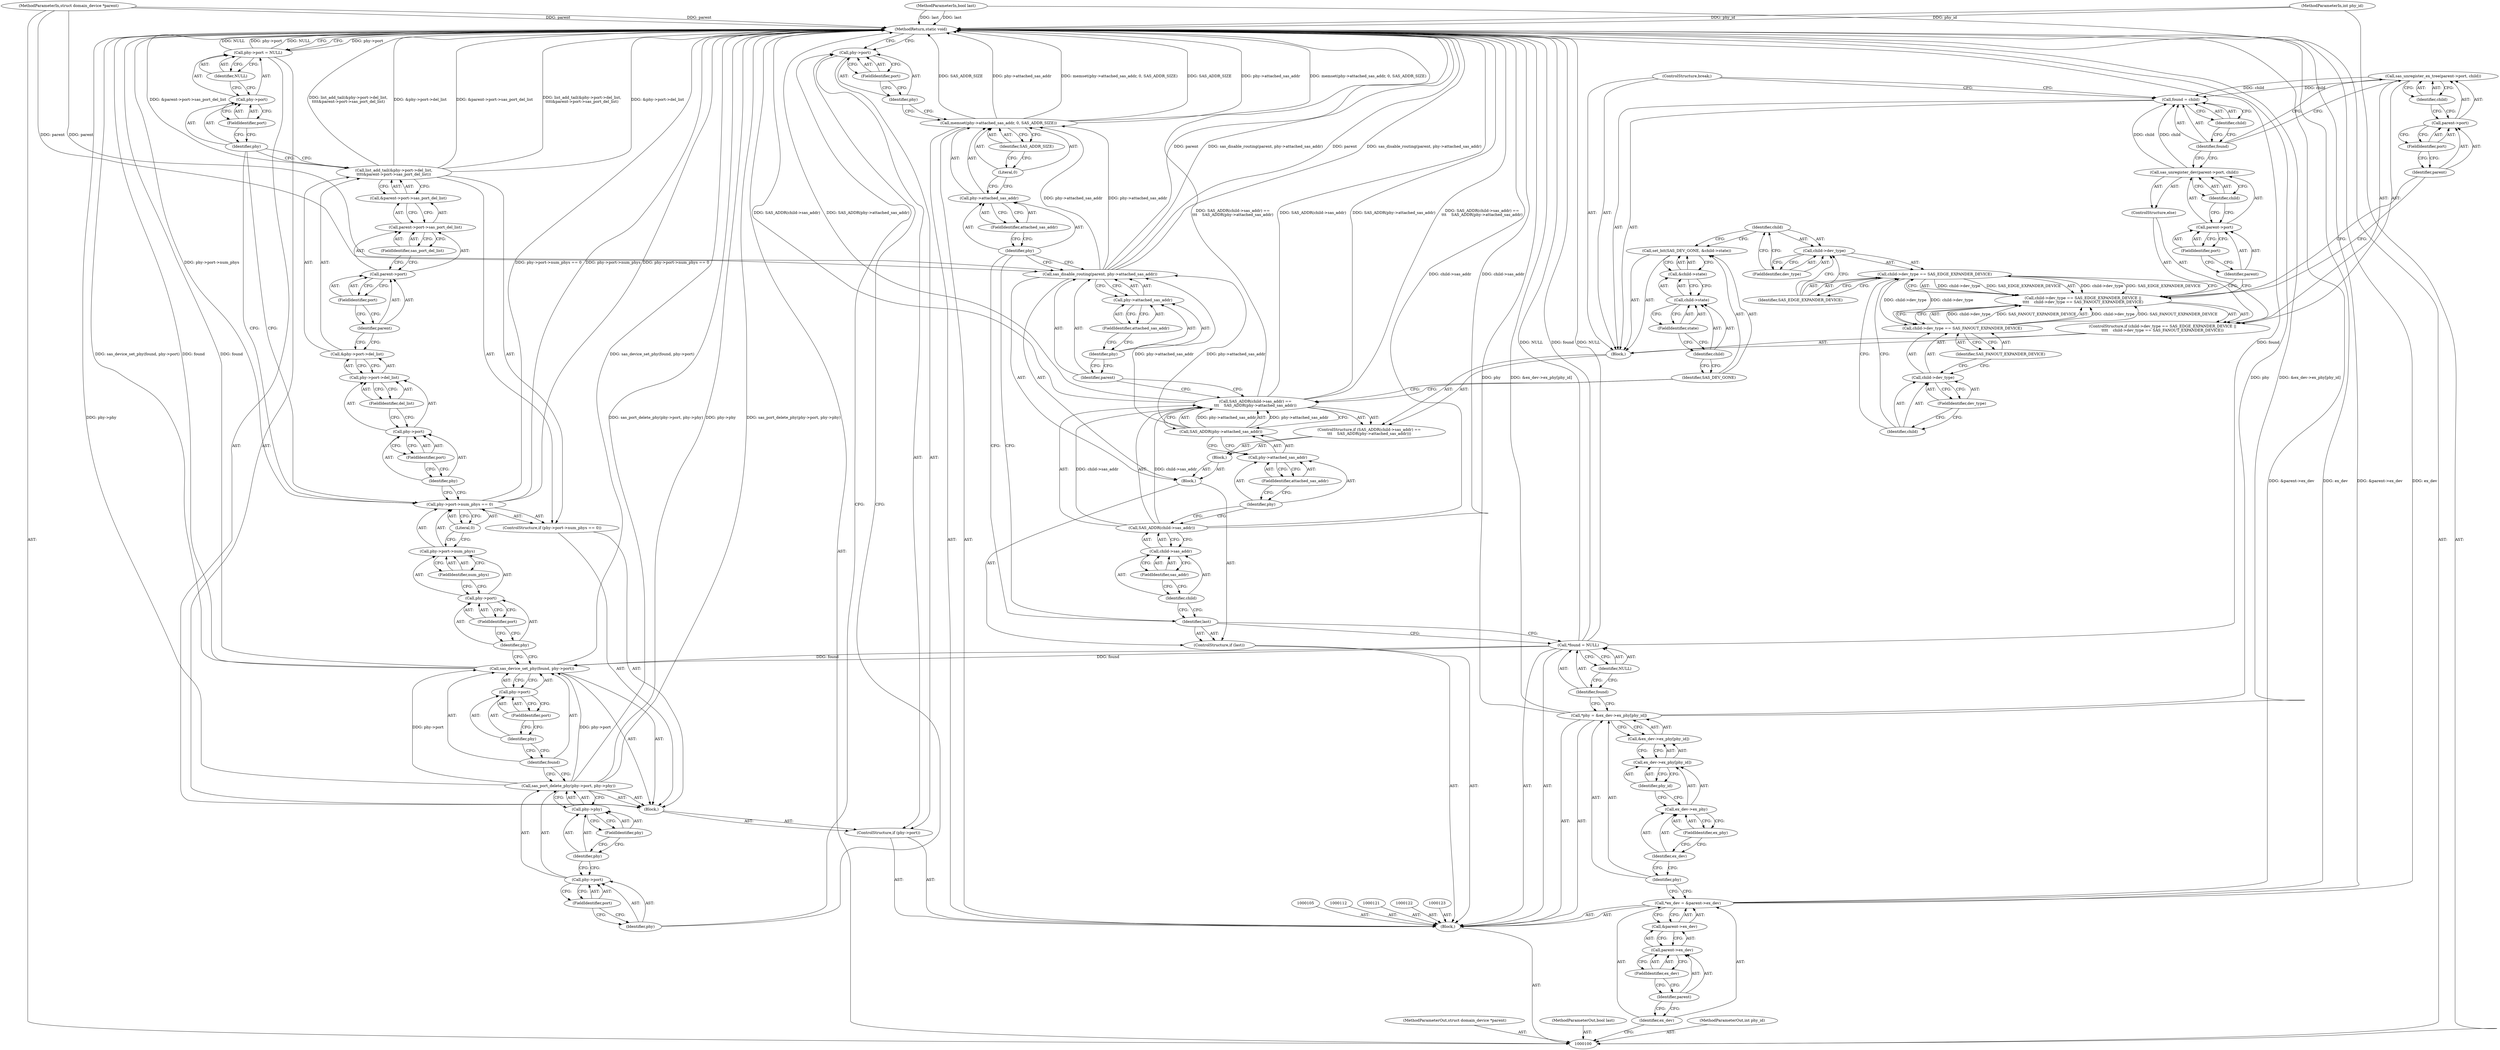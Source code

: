 digraph "0_linux_0558f33c06bb910e2879e355192227a8e8f0219d_8" {
"1000229" [label="(MethodReturn,static void)"];
"1000101" [label="(MethodParameterIn,struct domain_device *parent)"];
"1000313" [label="(MethodParameterOut,struct domain_device *parent)"];
"1000134" [label="(Call,child->sas_addr)"];
"1000135" [label="(Identifier,child)"];
"1000136" [label="(FieldIdentifier,sas_addr)"];
"1000131" [label="(ControlStructure,if (SAS_ADDR(child->sas_addr) ==\n\t\t\t    SAS_ADDR(phy->attached_sas_addr)))"];
"1000132" [label="(Call,SAS_ADDR(child->sas_addr) ==\n\t\t\t    SAS_ADDR(phy->attached_sas_addr))"];
"1000133" [label="(Call,SAS_ADDR(child->sas_addr))"];
"1000138" [label="(Call,phy->attached_sas_addr)"];
"1000139" [label="(Identifier,phy)"];
"1000140" [label="(FieldIdentifier,attached_sas_addr)"];
"1000141" [label="(Block,)"];
"1000137" [label="(Call,SAS_ADDR(phy->attached_sas_addr))"];
"1000143" [label="(Identifier,SAS_DEV_GONE)"];
"1000144" [label="(Call,&child->state)"];
"1000145" [label="(Call,child->state)"];
"1000146" [label="(Identifier,child)"];
"1000147" [label="(FieldIdentifier,state)"];
"1000142" [label="(Call,set_bit(SAS_DEV_GONE, &child->state))"];
"1000153" [label="(FieldIdentifier,dev_type)"];
"1000154" [label="(Identifier,SAS_EDGE_EXPANDER_DEVICE)"];
"1000148" [label="(ControlStructure,if (child->dev_type == SAS_EDGE_EXPANDER_DEVICE ||\n\t\t\t\t    child->dev_type == SAS_FANOUT_EXPANDER_DEVICE))"];
"1000149" [label="(Call,child->dev_type == SAS_EDGE_EXPANDER_DEVICE ||\n\t\t\t\t    child->dev_type == SAS_FANOUT_EXPANDER_DEVICE)"];
"1000150" [label="(Call,child->dev_type == SAS_EDGE_EXPANDER_DEVICE)"];
"1000151" [label="(Call,child->dev_type)"];
"1000152" [label="(Identifier,child)"];
"1000158" [label="(FieldIdentifier,dev_type)"];
"1000159" [label="(Identifier,SAS_FANOUT_EXPANDER_DEVICE)"];
"1000155" [label="(Call,child->dev_type == SAS_FANOUT_EXPANDER_DEVICE)"];
"1000156" [label="(Call,child->dev_type)"];
"1000157" [label="(Identifier,child)"];
"1000161" [label="(Call,parent->port)"];
"1000162" [label="(Identifier,parent)"];
"1000163" [label="(FieldIdentifier,port)"];
"1000164" [label="(Identifier,child)"];
"1000160" [label="(Call,sas_unregister_ex_tree(parent->port, child))"];
"1000165" [label="(ControlStructure,else)"];
"1000167" [label="(Call,parent->port)"];
"1000168" [label="(Identifier,parent)"];
"1000169" [label="(FieldIdentifier,port)"];
"1000170" [label="(Identifier,child)"];
"1000166" [label="(Call,sas_unregister_dev(parent->port, child))"];
"1000173" [label="(Identifier,child)"];
"1000171" [label="(Call,found = child)"];
"1000172" [label="(Identifier,found)"];
"1000174" [label="(ControlStructure,break;)"];
"1000103" [label="(MethodParameterIn,bool last)"];
"1000315" [label="(MethodParameterOut,bool last)"];
"1000102" [label="(MethodParameterIn,int phy_id)"];
"1000314" [label="(MethodParameterOut,int phy_id)"];
"1000175" [label="(Call,sas_disable_routing(parent, phy->attached_sas_addr))"];
"1000176" [label="(Identifier,parent)"];
"1000177" [label="(Call,phy->attached_sas_addr)"];
"1000178" [label="(Identifier,phy)"];
"1000179" [label="(FieldIdentifier,attached_sas_addr)"];
"1000180" [label="(Call,memset(phy->attached_sas_addr, 0, SAS_ADDR_SIZE))"];
"1000183" [label="(FieldIdentifier,attached_sas_addr)"];
"1000184" [label="(Literal,0)"];
"1000185" [label="(Identifier,SAS_ADDR_SIZE)"];
"1000181" [label="(Call,phy->attached_sas_addr)"];
"1000182" [label="(Identifier,phy)"];
"1000186" [label="(ControlStructure,if (phy->port))"];
"1000189" [label="(FieldIdentifier,port)"];
"1000190" [label="(Block,)"];
"1000187" [label="(Call,phy->port)"];
"1000188" [label="(Identifier,phy)"];
"1000192" [label="(Call,phy->port)"];
"1000193" [label="(Identifier,phy)"];
"1000194" [label="(FieldIdentifier,port)"];
"1000191" [label="(Call,sas_port_delete_phy(phy->port, phy->phy))"];
"1000195" [label="(Call,phy->phy)"];
"1000196" [label="(Identifier,phy)"];
"1000197" [label="(FieldIdentifier,phy)"];
"1000199" [label="(Identifier,found)"];
"1000200" [label="(Call,phy->port)"];
"1000201" [label="(Identifier,phy)"];
"1000198" [label="(Call,sas_device_set_phy(found, phy->port))"];
"1000202" [label="(FieldIdentifier,port)"];
"1000208" [label="(FieldIdentifier,port)"];
"1000209" [label="(FieldIdentifier,num_phys)"];
"1000203" [label="(ControlStructure,if (phy->port->num_phys == 0))"];
"1000210" [label="(Literal,0)"];
"1000204" [label="(Call,phy->port->num_phys == 0)"];
"1000205" [label="(Call,phy->port->num_phys)"];
"1000206" [label="(Call,phy->port)"];
"1000207" [label="(Identifier,phy)"];
"1000212" [label="(Call,&phy->port->del_list)"];
"1000213" [label="(Call,phy->port->del_list)"];
"1000214" [label="(Call,phy->port)"];
"1000215" [label="(Identifier,phy)"];
"1000216" [label="(FieldIdentifier,port)"];
"1000217" [label="(FieldIdentifier,del_list)"];
"1000211" [label="(Call,list_add_tail(&phy->port->del_list,\n\t\t\t\t&parent->port->sas_port_del_list))"];
"1000104" [label="(Block,)"];
"1000222" [label="(FieldIdentifier,port)"];
"1000223" [label="(FieldIdentifier,sas_port_del_list)"];
"1000218" [label="(Call,&parent->port->sas_port_del_list)"];
"1000219" [label="(Call,parent->port->sas_port_del_list)"];
"1000220" [label="(Call,parent->port)"];
"1000221" [label="(Identifier,parent)"];
"1000228" [label="(Identifier,NULL)"];
"1000224" [label="(Call,phy->port = NULL)"];
"1000225" [label="(Call,phy->port)"];
"1000226" [label="(Identifier,phy)"];
"1000227" [label="(FieldIdentifier,port)"];
"1000106" [label="(Call,*ex_dev = &parent->ex_dev)"];
"1000107" [label="(Identifier,ex_dev)"];
"1000108" [label="(Call,&parent->ex_dev)"];
"1000109" [label="(Call,parent->ex_dev)"];
"1000110" [label="(Identifier,parent)"];
"1000111" [label="(FieldIdentifier,ex_dev)"];
"1000113" [label="(Call,*phy = &ex_dev->ex_phy[phy_id])"];
"1000114" [label="(Identifier,phy)"];
"1000115" [label="(Call,&ex_dev->ex_phy[phy_id])"];
"1000116" [label="(Call,ex_dev->ex_phy[phy_id])"];
"1000117" [label="(Call,ex_dev->ex_phy)"];
"1000118" [label="(Identifier,ex_dev)"];
"1000119" [label="(FieldIdentifier,ex_phy)"];
"1000120" [label="(Identifier,phy_id)"];
"1000124" [label="(Call,*found = NULL)"];
"1000125" [label="(Identifier,found)"];
"1000126" [label="(Identifier,NULL)"];
"1000127" [label="(ControlStructure,if (last))"];
"1000129" [label="(Block,)"];
"1000128" [label="(Identifier,last)"];
"1000130" [label="(Block,)"];
"1000229" -> "1000100"  [label="AST: "];
"1000229" -> "1000224"  [label="CFG: "];
"1000229" -> "1000187"  [label="CFG: "];
"1000124" -> "1000229"  [label="DDG: NULL"];
"1000124" -> "1000229"  [label="DDG: found"];
"1000224" -> "1000229"  [label="DDG: phy->port"];
"1000224" -> "1000229"  [label="DDG: NULL"];
"1000106" -> "1000229"  [label="DDG: &parent->ex_dev"];
"1000106" -> "1000229"  [label="DDG: ex_dev"];
"1000180" -> "1000229"  [label="DDG: SAS_ADDR_SIZE"];
"1000180" -> "1000229"  [label="DDG: phy->attached_sas_addr"];
"1000180" -> "1000229"  [label="DDG: memset(phy->attached_sas_addr, 0, SAS_ADDR_SIZE)"];
"1000132" -> "1000229"  [label="DDG: SAS_ADDR(child->sas_addr) ==\n\t\t\t    SAS_ADDR(phy->attached_sas_addr)"];
"1000132" -> "1000229"  [label="DDG: SAS_ADDR(child->sas_addr)"];
"1000132" -> "1000229"  [label="DDG: SAS_ADDR(phy->attached_sas_addr)"];
"1000191" -> "1000229"  [label="DDG: phy->phy"];
"1000191" -> "1000229"  [label="DDG: sas_port_delete_phy(phy->port, phy->phy)"];
"1000175" -> "1000229"  [label="DDG: parent"];
"1000175" -> "1000229"  [label="DDG: sas_disable_routing(parent, phy->attached_sas_addr)"];
"1000211" -> "1000229"  [label="DDG: &phy->port->del_list"];
"1000211" -> "1000229"  [label="DDG: &parent->port->sas_port_del_list"];
"1000211" -> "1000229"  [label="DDG: list_add_tail(&phy->port->del_list,\n\t\t\t\t&parent->port->sas_port_del_list)"];
"1000198" -> "1000229"  [label="DDG: found"];
"1000198" -> "1000229"  [label="DDG: sas_device_set_phy(found, phy->port)"];
"1000204" -> "1000229"  [label="DDG: phy->port->num_phys"];
"1000204" -> "1000229"  [label="DDG: phy->port->num_phys == 0"];
"1000113" -> "1000229"  [label="DDG: phy"];
"1000113" -> "1000229"  [label="DDG: &ex_dev->ex_phy[phy_id]"];
"1000103" -> "1000229"  [label="DDG: last"];
"1000133" -> "1000229"  [label="DDG: child->sas_addr"];
"1000102" -> "1000229"  [label="DDG: phy_id"];
"1000101" -> "1000229"  [label="DDG: parent"];
"1000101" -> "1000100"  [label="AST: "];
"1000101" -> "1000229"  [label="DDG: parent"];
"1000101" -> "1000175"  [label="DDG: parent"];
"1000313" -> "1000100"  [label="AST: "];
"1000134" -> "1000133"  [label="AST: "];
"1000134" -> "1000136"  [label="CFG: "];
"1000135" -> "1000134"  [label="AST: "];
"1000136" -> "1000134"  [label="AST: "];
"1000133" -> "1000134"  [label="CFG: "];
"1000135" -> "1000134"  [label="AST: "];
"1000135" -> "1000128"  [label="CFG: "];
"1000136" -> "1000135"  [label="CFG: "];
"1000136" -> "1000134"  [label="AST: "];
"1000136" -> "1000135"  [label="CFG: "];
"1000134" -> "1000136"  [label="CFG: "];
"1000131" -> "1000130"  [label="AST: "];
"1000132" -> "1000131"  [label="AST: "];
"1000141" -> "1000131"  [label="AST: "];
"1000132" -> "1000131"  [label="AST: "];
"1000132" -> "1000137"  [label="CFG: "];
"1000133" -> "1000132"  [label="AST: "];
"1000137" -> "1000132"  [label="AST: "];
"1000143" -> "1000132"  [label="CFG: "];
"1000176" -> "1000132"  [label="CFG: "];
"1000132" -> "1000229"  [label="DDG: SAS_ADDR(child->sas_addr) ==\n\t\t\t    SAS_ADDR(phy->attached_sas_addr)"];
"1000132" -> "1000229"  [label="DDG: SAS_ADDR(child->sas_addr)"];
"1000132" -> "1000229"  [label="DDG: SAS_ADDR(phy->attached_sas_addr)"];
"1000133" -> "1000132"  [label="DDG: child->sas_addr"];
"1000137" -> "1000132"  [label="DDG: phy->attached_sas_addr"];
"1000133" -> "1000132"  [label="AST: "];
"1000133" -> "1000134"  [label="CFG: "];
"1000134" -> "1000133"  [label="AST: "];
"1000139" -> "1000133"  [label="CFG: "];
"1000133" -> "1000229"  [label="DDG: child->sas_addr"];
"1000133" -> "1000132"  [label="DDG: child->sas_addr"];
"1000138" -> "1000137"  [label="AST: "];
"1000138" -> "1000140"  [label="CFG: "];
"1000139" -> "1000138"  [label="AST: "];
"1000140" -> "1000138"  [label="AST: "];
"1000137" -> "1000138"  [label="CFG: "];
"1000139" -> "1000138"  [label="AST: "];
"1000139" -> "1000133"  [label="CFG: "];
"1000140" -> "1000139"  [label="CFG: "];
"1000140" -> "1000138"  [label="AST: "];
"1000140" -> "1000139"  [label="CFG: "];
"1000138" -> "1000140"  [label="CFG: "];
"1000141" -> "1000131"  [label="AST: "];
"1000142" -> "1000141"  [label="AST: "];
"1000148" -> "1000141"  [label="AST: "];
"1000171" -> "1000141"  [label="AST: "];
"1000174" -> "1000141"  [label="AST: "];
"1000137" -> "1000132"  [label="AST: "];
"1000137" -> "1000138"  [label="CFG: "];
"1000138" -> "1000137"  [label="AST: "];
"1000132" -> "1000137"  [label="CFG: "];
"1000137" -> "1000132"  [label="DDG: phy->attached_sas_addr"];
"1000137" -> "1000175"  [label="DDG: phy->attached_sas_addr"];
"1000143" -> "1000142"  [label="AST: "];
"1000143" -> "1000132"  [label="CFG: "];
"1000146" -> "1000143"  [label="CFG: "];
"1000144" -> "1000142"  [label="AST: "];
"1000144" -> "1000145"  [label="CFG: "];
"1000145" -> "1000144"  [label="AST: "];
"1000142" -> "1000144"  [label="CFG: "];
"1000145" -> "1000144"  [label="AST: "];
"1000145" -> "1000147"  [label="CFG: "];
"1000146" -> "1000145"  [label="AST: "];
"1000147" -> "1000145"  [label="AST: "];
"1000144" -> "1000145"  [label="CFG: "];
"1000146" -> "1000145"  [label="AST: "];
"1000146" -> "1000143"  [label="CFG: "];
"1000147" -> "1000146"  [label="CFG: "];
"1000147" -> "1000145"  [label="AST: "];
"1000147" -> "1000146"  [label="CFG: "];
"1000145" -> "1000147"  [label="CFG: "];
"1000142" -> "1000141"  [label="AST: "];
"1000142" -> "1000144"  [label="CFG: "];
"1000143" -> "1000142"  [label="AST: "];
"1000144" -> "1000142"  [label="AST: "];
"1000152" -> "1000142"  [label="CFG: "];
"1000153" -> "1000151"  [label="AST: "];
"1000153" -> "1000152"  [label="CFG: "];
"1000151" -> "1000153"  [label="CFG: "];
"1000154" -> "1000150"  [label="AST: "];
"1000154" -> "1000151"  [label="CFG: "];
"1000150" -> "1000154"  [label="CFG: "];
"1000148" -> "1000141"  [label="AST: "];
"1000149" -> "1000148"  [label="AST: "];
"1000160" -> "1000148"  [label="AST: "];
"1000165" -> "1000148"  [label="AST: "];
"1000149" -> "1000148"  [label="AST: "];
"1000149" -> "1000150"  [label="CFG: "];
"1000149" -> "1000155"  [label="CFG: "];
"1000150" -> "1000149"  [label="AST: "];
"1000155" -> "1000149"  [label="AST: "];
"1000162" -> "1000149"  [label="CFG: "];
"1000168" -> "1000149"  [label="CFG: "];
"1000150" -> "1000149"  [label="DDG: child->dev_type"];
"1000150" -> "1000149"  [label="DDG: SAS_EDGE_EXPANDER_DEVICE"];
"1000155" -> "1000149"  [label="DDG: child->dev_type"];
"1000155" -> "1000149"  [label="DDG: SAS_FANOUT_EXPANDER_DEVICE"];
"1000150" -> "1000149"  [label="AST: "];
"1000150" -> "1000154"  [label="CFG: "];
"1000151" -> "1000150"  [label="AST: "];
"1000154" -> "1000150"  [label="AST: "];
"1000157" -> "1000150"  [label="CFG: "];
"1000149" -> "1000150"  [label="CFG: "];
"1000150" -> "1000149"  [label="DDG: child->dev_type"];
"1000150" -> "1000149"  [label="DDG: SAS_EDGE_EXPANDER_DEVICE"];
"1000150" -> "1000155"  [label="DDG: child->dev_type"];
"1000151" -> "1000150"  [label="AST: "];
"1000151" -> "1000153"  [label="CFG: "];
"1000152" -> "1000151"  [label="AST: "];
"1000153" -> "1000151"  [label="AST: "];
"1000154" -> "1000151"  [label="CFG: "];
"1000152" -> "1000151"  [label="AST: "];
"1000152" -> "1000142"  [label="CFG: "];
"1000153" -> "1000152"  [label="CFG: "];
"1000158" -> "1000156"  [label="AST: "];
"1000158" -> "1000157"  [label="CFG: "];
"1000156" -> "1000158"  [label="CFG: "];
"1000159" -> "1000155"  [label="AST: "];
"1000159" -> "1000156"  [label="CFG: "];
"1000155" -> "1000159"  [label="CFG: "];
"1000155" -> "1000149"  [label="AST: "];
"1000155" -> "1000159"  [label="CFG: "];
"1000156" -> "1000155"  [label="AST: "];
"1000159" -> "1000155"  [label="AST: "];
"1000149" -> "1000155"  [label="CFG: "];
"1000155" -> "1000149"  [label="DDG: child->dev_type"];
"1000155" -> "1000149"  [label="DDG: SAS_FANOUT_EXPANDER_DEVICE"];
"1000150" -> "1000155"  [label="DDG: child->dev_type"];
"1000156" -> "1000155"  [label="AST: "];
"1000156" -> "1000158"  [label="CFG: "];
"1000157" -> "1000156"  [label="AST: "];
"1000158" -> "1000156"  [label="AST: "];
"1000159" -> "1000156"  [label="CFG: "];
"1000157" -> "1000156"  [label="AST: "];
"1000157" -> "1000150"  [label="CFG: "];
"1000158" -> "1000157"  [label="CFG: "];
"1000161" -> "1000160"  [label="AST: "];
"1000161" -> "1000163"  [label="CFG: "];
"1000162" -> "1000161"  [label="AST: "];
"1000163" -> "1000161"  [label="AST: "];
"1000164" -> "1000161"  [label="CFG: "];
"1000162" -> "1000161"  [label="AST: "];
"1000162" -> "1000149"  [label="CFG: "];
"1000163" -> "1000162"  [label="CFG: "];
"1000163" -> "1000161"  [label="AST: "];
"1000163" -> "1000162"  [label="CFG: "];
"1000161" -> "1000163"  [label="CFG: "];
"1000164" -> "1000160"  [label="AST: "];
"1000164" -> "1000161"  [label="CFG: "];
"1000160" -> "1000164"  [label="CFG: "];
"1000160" -> "1000148"  [label="AST: "];
"1000160" -> "1000164"  [label="CFG: "];
"1000161" -> "1000160"  [label="AST: "];
"1000164" -> "1000160"  [label="AST: "];
"1000172" -> "1000160"  [label="CFG: "];
"1000160" -> "1000171"  [label="DDG: child"];
"1000165" -> "1000148"  [label="AST: "];
"1000166" -> "1000165"  [label="AST: "];
"1000167" -> "1000166"  [label="AST: "];
"1000167" -> "1000169"  [label="CFG: "];
"1000168" -> "1000167"  [label="AST: "];
"1000169" -> "1000167"  [label="AST: "];
"1000170" -> "1000167"  [label="CFG: "];
"1000168" -> "1000167"  [label="AST: "];
"1000168" -> "1000149"  [label="CFG: "];
"1000169" -> "1000168"  [label="CFG: "];
"1000169" -> "1000167"  [label="AST: "];
"1000169" -> "1000168"  [label="CFG: "];
"1000167" -> "1000169"  [label="CFG: "];
"1000170" -> "1000166"  [label="AST: "];
"1000170" -> "1000167"  [label="CFG: "];
"1000166" -> "1000170"  [label="CFG: "];
"1000166" -> "1000165"  [label="AST: "];
"1000166" -> "1000170"  [label="CFG: "];
"1000167" -> "1000166"  [label="AST: "];
"1000170" -> "1000166"  [label="AST: "];
"1000172" -> "1000166"  [label="CFG: "];
"1000166" -> "1000171"  [label="DDG: child"];
"1000173" -> "1000171"  [label="AST: "];
"1000173" -> "1000172"  [label="CFG: "];
"1000171" -> "1000173"  [label="CFG: "];
"1000171" -> "1000141"  [label="AST: "];
"1000171" -> "1000173"  [label="CFG: "];
"1000172" -> "1000171"  [label="AST: "];
"1000173" -> "1000171"  [label="AST: "];
"1000174" -> "1000171"  [label="CFG: "];
"1000160" -> "1000171"  [label="DDG: child"];
"1000166" -> "1000171"  [label="DDG: child"];
"1000172" -> "1000171"  [label="AST: "];
"1000172" -> "1000160"  [label="CFG: "];
"1000172" -> "1000166"  [label="CFG: "];
"1000173" -> "1000172"  [label="CFG: "];
"1000174" -> "1000141"  [label="AST: "];
"1000174" -> "1000171"  [label="CFG: "];
"1000103" -> "1000100"  [label="AST: "];
"1000103" -> "1000229"  [label="DDG: last"];
"1000315" -> "1000100"  [label="AST: "];
"1000102" -> "1000100"  [label="AST: "];
"1000102" -> "1000229"  [label="DDG: phy_id"];
"1000314" -> "1000100"  [label="AST: "];
"1000175" -> "1000129"  [label="AST: "];
"1000175" -> "1000177"  [label="CFG: "];
"1000176" -> "1000175"  [label="AST: "];
"1000177" -> "1000175"  [label="AST: "];
"1000182" -> "1000175"  [label="CFG: "];
"1000175" -> "1000229"  [label="DDG: parent"];
"1000175" -> "1000229"  [label="DDG: sas_disable_routing(parent, phy->attached_sas_addr)"];
"1000101" -> "1000175"  [label="DDG: parent"];
"1000137" -> "1000175"  [label="DDG: phy->attached_sas_addr"];
"1000175" -> "1000180"  [label="DDG: phy->attached_sas_addr"];
"1000176" -> "1000175"  [label="AST: "];
"1000176" -> "1000132"  [label="CFG: "];
"1000178" -> "1000176"  [label="CFG: "];
"1000177" -> "1000175"  [label="AST: "];
"1000177" -> "1000179"  [label="CFG: "];
"1000178" -> "1000177"  [label="AST: "];
"1000179" -> "1000177"  [label="AST: "];
"1000175" -> "1000177"  [label="CFG: "];
"1000178" -> "1000177"  [label="AST: "];
"1000178" -> "1000176"  [label="CFG: "];
"1000179" -> "1000178"  [label="CFG: "];
"1000179" -> "1000177"  [label="AST: "];
"1000179" -> "1000178"  [label="CFG: "];
"1000177" -> "1000179"  [label="CFG: "];
"1000180" -> "1000104"  [label="AST: "];
"1000180" -> "1000185"  [label="CFG: "];
"1000181" -> "1000180"  [label="AST: "];
"1000184" -> "1000180"  [label="AST: "];
"1000185" -> "1000180"  [label="AST: "];
"1000188" -> "1000180"  [label="CFG: "];
"1000180" -> "1000229"  [label="DDG: SAS_ADDR_SIZE"];
"1000180" -> "1000229"  [label="DDG: phy->attached_sas_addr"];
"1000180" -> "1000229"  [label="DDG: memset(phy->attached_sas_addr, 0, SAS_ADDR_SIZE)"];
"1000175" -> "1000180"  [label="DDG: phy->attached_sas_addr"];
"1000183" -> "1000181"  [label="AST: "];
"1000183" -> "1000182"  [label="CFG: "];
"1000181" -> "1000183"  [label="CFG: "];
"1000184" -> "1000180"  [label="AST: "];
"1000184" -> "1000181"  [label="CFG: "];
"1000185" -> "1000184"  [label="CFG: "];
"1000185" -> "1000180"  [label="AST: "];
"1000185" -> "1000184"  [label="CFG: "];
"1000180" -> "1000185"  [label="CFG: "];
"1000181" -> "1000180"  [label="AST: "];
"1000181" -> "1000183"  [label="CFG: "];
"1000182" -> "1000181"  [label="AST: "];
"1000183" -> "1000181"  [label="AST: "];
"1000184" -> "1000181"  [label="CFG: "];
"1000182" -> "1000181"  [label="AST: "];
"1000182" -> "1000175"  [label="CFG: "];
"1000182" -> "1000128"  [label="CFG: "];
"1000183" -> "1000182"  [label="CFG: "];
"1000186" -> "1000104"  [label="AST: "];
"1000187" -> "1000186"  [label="AST: "];
"1000190" -> "1000186"  [label="AST: "];
"1000189" -> "1000187"  [label="AST: "];
"1000189" -> "1000188"  [label="CFG: "];
"1000187" -> "1000189"  [label="CFG: "];
"1000190" -> "1000186"  [label="AST: "];
"1000191" -> "1000190"  [label="AST: "];
"1000198" -> "1000190"  [label="AST: "];
"1000203" -> "1000190"  [label="AST: "];
"1000224" -> "1000190"  [label="AST: "];
"1000187" -> "1000186"  [label="AST: "];
"1000187" -> "1000189"  [label="CFG: "];
"1000188" -> "1000187"  [label="AST: "];
"1000189" -> "1000187"  [label="AST: "];
"1000193" -> "1000187"  [label="CFG: "];
"1000229" -> "1000187"  [label="CFG: "];
"1000188" -> "1000187"  [label="AST: "];
"1000188" -> "1000180"  [label="CFG: "];
"1000189" -> "1000188"  [label="CFG: "];
"1000192" -> "1000191"  [label="AST: "];
"1000192" -> "1000194"  [label="CFG: "];
"1000193" -> "1000192"  [label="AST: "];
"1000194" -> "1000192"  [label="AST: "];
"1000196" -> "1000192"  [label="CFG: "];
"1000193" -> "1000192"  [label="AST: "];
"1000193" -> "1000187"  [label="CFG: "];
"1000194" -> "1000193"  [label="CFG: "];
"1000194" -> "1000192"  [label="AST: "];
"1000194" -> "1000193"  [label="CFG: "];
"1000192" -> "1000194"  [label="CFG: "];
"1000191" -> "1000190"  [label="AST: "];
"1000191" -> "1000195"  [label="CFG: "];
"1000192" -> "1000191"  [label="AST: "];
"1000195" -> "1000191"  [label="AST: "];
"1000199" -> "1000191"  [label="CFG: "];
"1000191" -> "1000229"  [label="DDG: phy->phy"];
"1000191" -> "1000229"  [label="DDG: sas_port_delete_phy(phy->port, phy->phy)"];
"1000191" -> "1000198"  [label="DDG: phy->port"];
"1000195" -> "1000191"  [label="AST: "];
"1000195" -> "1000197"  [label="CFG: "];
"1000196" -> "1000195"  [label="AST: "];
"1000197" -> "1000195"  [label="AST: "];
"1000191" -> "1000195"  [label="CFG: "];
"1000196" -> "1000195"  [label="AST: "];
"1000196" -> "1000192"  [label="CFG: "];
"1000197" -> "1000196"  [label="CFG: "];
"1000197" -> "1000195"  [label="AST: "];
"1000197" -> "1000196"  [label="CFG: "];
"1000195" -> "1000197"  [label="CFG: "];
"1000199" -> "1000198"  [label="AST: "];
"1000199" -> "1000191"  [label="CFG: "];
"1000201" -> "1000199"  [label="CFG: "];
"1000200" -> "1000198"  [label="AST: "];
"1000200" -> "1000202"  [label="CFG: "];
"1000201" -> "1000200"  [label="AST: "];
"1000202" -> "1000200"  [label="AST: "];
"1000198" -> "1000200"  [label="CFG: "];
"1000201" -> "1000200"  [label="AST: "];
"1000201" -> "1000199"  [label="CFG: "];
"1000202" -> "1000201"  [label="CFG: "];
"1000198" -> "1000190"  [label="AST: "];
"1000198" -> "1000200"  [label="CFG: "];
"1000199" -> "1000198"  [label="AST: "];
"1000200" -> "1000198"  [label="AST: "];
"1000207" -> "1000198"  [label="CFG: "];
"1000198" -> "1000229"  [label="DDG: found"];
"1000198" -> "1000229"  [label="DDG: sas_device_set_phy(found, phy->port)"];
"1000124" -> "1000198"  [label="DDG: found"];
"1000191" -> "1000198"  [label="DDG: phy->port"];
"1000202" -> "1000200"  [label="AST: "];
"1000202" -> "1000201"  [label="CFG: "];
"1000200" -> "1000202"  [label="CFG: "];
"1000208" -> "1000206"  [label="AST: "];
"1000208" -> "1000207"  [label="CFG: "];
"1000206" -> "1000208"  [label="CFG: "];
"1000209" -> "1000205"  [label="AST: "];
"1000209" -> "1000206"  [label="CFG: "];
"1000205" -> "1000209"  [label="CFG: "];
"1000203" -> "1000190"  [label="AST: "];
"1000204" -> "1000203"  [label="AST: "];
"1000211" -> "1000203"  [label="AST: "];
"1000210" -> "1000204"  [label="AST: "];
"1000210" -> "1000205"  [label="CFG: "];
"1000204" -> "1000210"  [label="CFG: "];
"1000204" -> "1000203"  [label="AST: "];
"1000204" -> "1000210"  [label="CFG: "];
"1000205" -> "1000204"  [label="AST: "];
"1000210" -> "1000204"  [label="AST: "];
"1000215" -> "1000204"  [label="CFG: "];
"1000226" -> "1000204"  [label="CFG: "];
"1000204" -> "1000229"  [label="DDG: phy->port->num_phys"];
"1000204" -> "1000229"  [label="DDG: phy->port->num_phys == 0"];
"1000205" -> "1000204"  [label="AST: "];
"1000205" -> "1000209"  [label="CFG: "];
"1000206" -> "1000205"  [label="AST: "];
"1000209" -> "1000205"  [label="AST: "];
"1000210" -> "1000205"  [label="CFG: "];
"1000206" -> "1000205"  [label="AST: "];
"1000206" -> "1000208"  [label="CFG: "];
"1000207" -> "1000206"  [label="AST: "];
"1000208" -> "1000206"  [label="AST: "];
"1000209" -> "1000206"  [label="CFG: "];
"1000207" -> "1000206"  [label="AST: "];
"1000207" -> "1000198"  [label="CFG: "];
"1000208" -> "1000207"  [label="CFG: "];
"1000212" -> "1000211"  [label="AST: "];
"1000212" -> "1000213"  [label="CFG: "];
"1000213" -> "1000212"  [label="AST: "];
"1000221" -> "1000212"  [label="CFG: "];
"1000213" -> "1000212"  [label="AST: "];
"1000213" -> "1000217"  [label="CFG: "];
"1000214" -> "1000213"  [label="AST: "];
"1000217" -> "1000213"  [label="AST: "];
"1000212" -> "1000213"  [label="CFG: "];
"1000214" -> "1000213"  [label="AST: "];
"1000214" -> "1000216"  [label="CFG: "];
"1000215" -> "1000214"  [label="AST: "];
"1000216" -> "1000214"  [label="AST: "];
"1000217" -> "1000214"  [label="CFG: "];
"1000215" -> "1000214"  [label="AST: "];
"1000215" -> "1000204"  [label="CFG: "];
"1000216" -> "1000215"  [label="CFG: "];
"1000216" -> "1000214"  [label="AST: "];
"1000216" -> "1000215"  [label="CFG: "];
"1000214" -> "1000216"  [label="CFG: "];
"1000217" -> "1000213"  [label="AST: "];
"1000217" -> "1000214"  [label="CFG: "];
"1000213" -> "1000217"  [label="CFG: "];
"1000211" -> "1000203"  [label="AST: "];
"1000211" -> "1000218"  [label="CFG: "];
"1000212" -> "1000211"  [label="AST: "];
"1000218" -> "1000211"  [label="AST: "];
"1000226" -> "1000211"  [label="CFG: "];
"1000211" -> "1000229"  [label="DDG: &phy->port->del_list"];
"1000211" -> "1000229"  [label="DDG: &parent->port->sas_port_del_list"];
"1000211" -> "1000229"  [label="DDG: list_add_tail(&phy->port->del_list,\n\t\t\t\t&parent->port->sas_port_del_list)"];
"1000104" -> "1000100"  [label="AST: "];
"1000105" -> "1000104"  [label="AST: "];
"1000106" -> "1000104"  [label="AST: "];
"1000112" -> "1000104"  [label="AST: "];
"1000113" -> "1000104"  [label="AST: "];
"1000121" -> "1000104"  [label="AST: "];
"1000122" -> "1000104"  [label="AST: "];
"1000123" -> "1000104"  [label="AST: "];
"1000124" -> "1000104"  [label="AST: "];
"1000127" -> "1000104"  [label="AST: "];
"1000180" -> "1000104"  [label="AST: "];
"1000186" -> "1000104"  [label="AST: "];
"1000222" -> "1000220"  [label="AST: "];
"1000222" -> "1000221"  [label="CFG: "];
"1000220" -> "1000222"  [label="CFG: "];
"1000223" -> "1000219"  [label="AST: "];
"1000223" -> "1000220"  [label="CFG: "];
"1000219" -> "1000223"  [label="CFG: "];
"1000218" -> "1000211"  [label="AST: "];
"1000218" -> "1000219"  [label="CFG: "];
"1000219" -> "1000218"  [label="AST: "];
"1000211" -> "1000218"  [label="CFG: "];
"1000219" -> "1000218"  [label="AST: "];
"1000219" -> "1000223"  [label="CFG: "];
"1000220" -> "1000219"  [label="AST: "];
"1000223" -> "1000219"  [label="AST: "];
"1000218" -> "1000219"  [label="CFG: "];
"1000220" -> "1000219"  [label="AST: "];
"1000220" -> "1000222"  [label="CFG: "];
"1000221" -> "1000220"  [label="AST: "];
"1000222" -> "1000220"  [label="AST: "];
"1000223" -> "1000220"  [label="CFG: "];
"1000221" -> "1000220"  [label="AST: "];
"1000221" -> "1000212"  [label="CFG: "];
"1000222" -> "1000221"  [label="CFG: "];
"1000228" -> "1000224"  [label="AST: "];
"1000228" -> "1000225"  [label="CFG: "];
"1000224" -> "1000228"  [label="CFG: "];
"1000224" -> "1000190"  [label="AST: "];
"1000224" -> "1000228"  [label="CFG: "];
"1000225" -> "1000224"  [label="AST: "];
"1000228" -> "1000224"  [label="AST: "];
"1000229" -> "1000224"  [label="CFG: "];
"1000224" -> "1000229"  [label="DDG: phy->port"];
"1000224" -> "1000229"  [label="DDG: NULL"];
"1000225" -> "1000224"  [label="AST: "];
"1000225" -> "1000227"  [label="CFG: "];
"1000226" -> "1000225"  [label="AST: "];
"1000227" -> "1000225"  [label="AST: "];
"1000228" -> "1000225"  [label="CFG: "];
"1000226" -> "1000225"  [label="AST: "];
"1000226" -> "1000211"  [label="CFG: "];
"1000226" -> "1000204"  [label="CFG: "];
"1000227" -> "1000226"  [label="CFG: "];
"1000227" -> "1000225"  [label="AST: "];
"1000227" -> "1000226"  [label="CFG: "];
"1000225" -> "1000227"  [label="CFG: "];
"1000106" -> "1000104"  [label="AST: "];
"1000106" -> "1000108"  [label="CFG: "];
"1000107" -> "1000106"  [label="AST: "];
"1000108" -> "1000106"  [label="AST: "];
"1000114" -> "1000106"  [label="CFG: "];
"1000106" -> "1000229"  [label="DDG: &parent->ex_dev"];
"1000106" -> "1000229"  [label="DDG: ex_dev"];
"1000107" -> "1000106"  [label="AST: "];
"1000107" -> "1000100"  [label="CFG: "];
"1000110" -> "1000107"  [label="CFG: "];
"1000108" -> "1000106"  [label="AST: "];
"1000108" -> "1000109"  [label="CFG: "];
"1000109" -> "1000108"  [label="AST: "];
"1000106" -> "1000108"  [label="CFG: "];
"1000109" -> "1000108"  [label="AST: "];
"1000109" -> "1000111"  [label="CFG: "];
"1000110" -> "1000109"  [label="AST: "];
"1000111" -> "1000109"  [label="AST: "];
"1000108" -> "1000109"  [label="CFG: "];
"1000110" -> "1000109"  [label="AST: "];
"1000110" -> "1000107"  [label="CFG: "];
"1000111" -> "1000110"  [label="CFG: "];
"1000111" -> "1000109"  [label="AST: "];
"1000111" -> "1000110"  [label="CFG: "];
"1000109" -> "1000111"  [label="CFG: "];
"1000113" -> "1000104"  [label="AST: "];
"1000113" -> "1000115"  [label="CFG: "];
"1000114" -> "1000113"  [label="AST: "];
"1000115" -> "1000113"  [label="AST: "];
"1000125" -> "1000113"  [label="CFG: "];
"1000113" -> "1000229"  [label="DDG: phy"];
"1000113" -> "1000229"  [label="DDG: &ex_dev->ex_phy[phy_id]"];
"1000114" -> "1000113"  [label="AST: "];
"1000114" -> "1000106"  [label="CFG: "];
"1000118" -> "1000114"  [label="CFG: "];
"1000115" -> "1000113"  [label="AST: "];
"1000115" -> "1000116"  [label="CFG: "];
"1000116" -> "1000115"  [label="AST: "];
"1000113" -> "1000115"  [label="CFG: "];
"1000116" -> "1000115"  [label="AST: "];
"1000116" -> "1000120"  [label="CFG: "];
"1000117" -> "1000116"  [label="AST: "];
"1000120" -> "1000116"  [label="AST: "];
"1000115" -> "1000116"  [label="CFG: "];
"1000117" -> "1000116"  [label="AST: "];
"1000117" -> "1000119"  [label="CFG: "];
"1000118" -> "1000117"  [label="AST: "];
"1000119" -> "1000117"  [label="AST: "];
"1000120" -> "1000117"  [label="CFG: "];
"1000118" -> "1000117"  [label="AST: "];
"1000118" -> "1000114"  [label="CFG: "];
"1000119" -> "1000118"  [label="CFG: "];
"1000119" -> "1000117"  [label="AST: "];
"1000119" -> "1000118"  [label="CFG: "];
"1000117" -> "1000119"  [label="CFG: "];
"1000120" -> "1000116"  [label="AST: "];
"1000120" -> "1000117"  [label="CFG: "];
"1000116" -> "1000120"  [label="CFG: "];
"1000124" -> "1000104"  [label="AST: "];
"1000124" -> "1000126"  [label="CFG: "];
"1000125" -> "1000124"  [label="AST: "];
"1000126" -> "1000124"  [label="AST: "];
"1000128" -> "1000124"  [label="CFG: "];
"1000124" -> "1000229"  [label="DDG: NULL"];
"1000124" -> "1000229"  [label="DDG: found"];
"1000124" -> "1000198"  [label="DDG: found"];
"1000125" -> "1000124"  [label="AST: "];
"1000125" -> "1000113"  [label="CFG: "];
"1000126" -> "1000125"  [label="CFG: "];
"1000126" -> "1000124"  [label="AST: "];
"1000126" -> "1000125"  [label="CFG: "];
"1000124" -> "1000126"  [label="CFG: "];
"1000127" -> "1000104"  [label="AST: "];
"1000128" -> "1000127"  [label="AST: "];
"1000129" -> "1000127"  [label="AST: "];
"1000129" -> "1000127"  [label="AST: "];
"1000130" -> "1000129"  [label="AST: "];
"1000175" -> "1000129"  [label="AST: "];
"1000128" -> "1000127"  [label="AST: "];
"1000128" -> "1000124"  [label="CFG: "];
"1000135" -> "1000128"  [label="CFG: "];
"1000182" -> "1000128"  [label="CFG: "];
"1000130" -> "1000129"  [label="AST: "];
"1000131" -> "1000130"  [label="AST: "];
}
